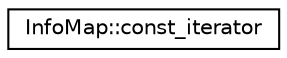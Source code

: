 digraph "Graphical Class Hierarchy"
{
 // LATEX_PDF_SIZE
  edge [fontname="Helvetica",fontsize="10",labelfontname="Helvetica",labelfontsize="10"];
  node [fontname="Helvetica",fontsize="10",shape=record];
  rankdir="LR";
  Node0 [label="InfoMap::const_iterator",height=0.2,width=0.4,color="black", fillcolor="white", style="filled",URL="$classRERR_1_1InfoMap_1_1const__iterator.html",tooltip="Iterator."];
}
